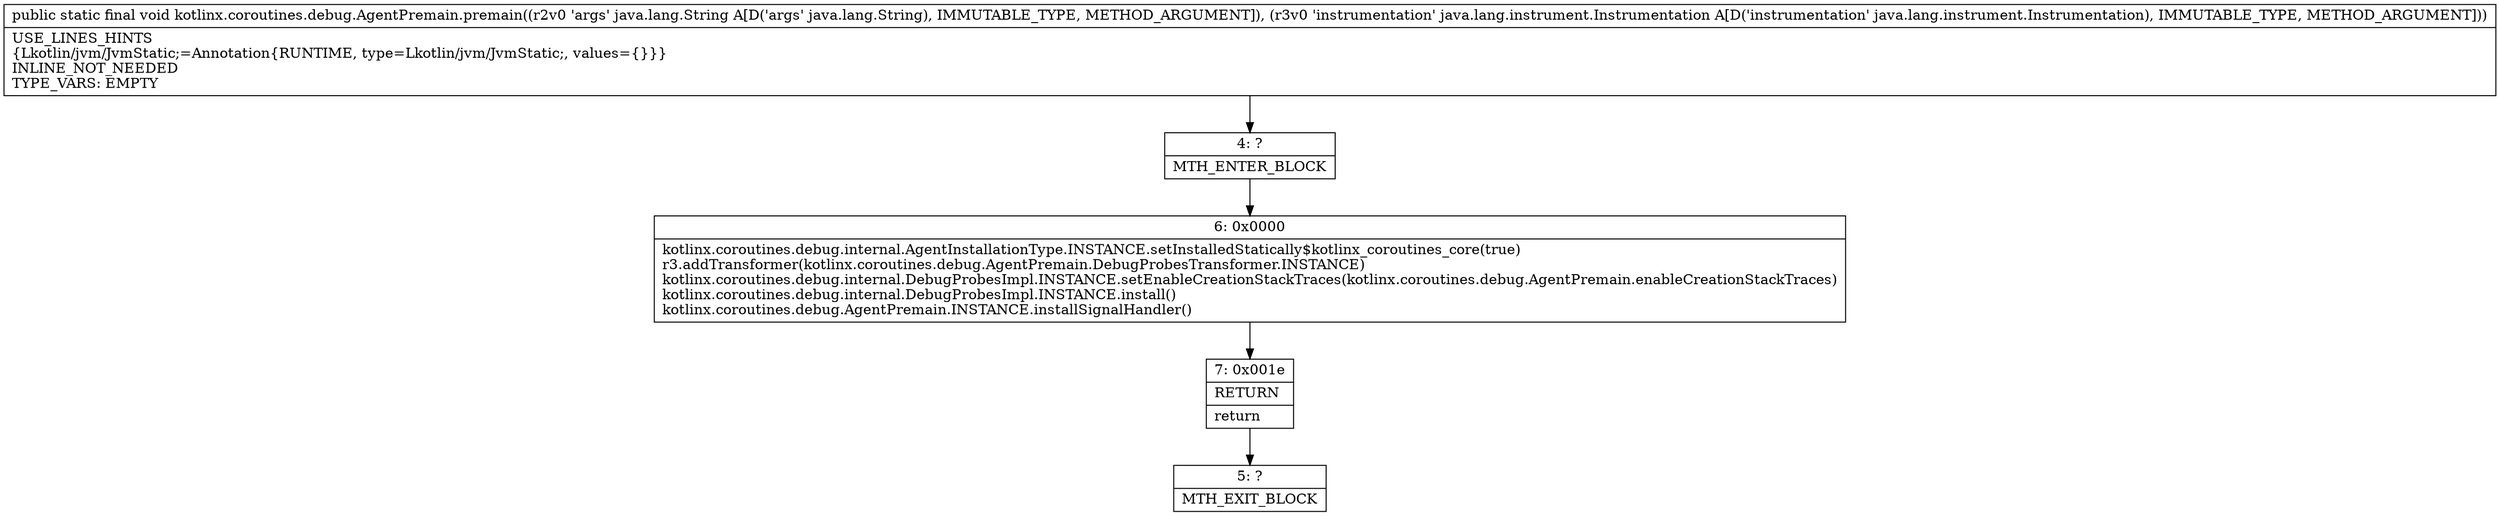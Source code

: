 digraph "CFG forkotlinx.coroutines.debug.AgentPremain.premain(Ljava\/lang\/String;Ljava\/lang\/instrument\/Instrumentation;)V" {
Node_4 [shape=record,label="{4\:\ ?|MTH_ENTER_BLOCK\l}"];
Node_6 [shape=record,label="{6\:\ 0x0000|kotlinx.coroutines.debug.internal.AgentInstallationType.INSTANCE.setInstalledStatically$kotlinx_coroutines_core(true)\lr3.addTransformer(kotlinx.coroutines.debug.AgentPremain.DebugProbesTransformer.INSTANCE)\lkotlinx.coroutines.debug.internal.DebugProbesImpl.INSTANCE.setEnableCreationStackTraces(kotlinx.coroutines.debug.AgentPremain.enableCreationStackTraces)\lkotlinx.coroutines.debug.internal.DebugProbesImpl.INSTANCE.install()\lkotlinx.coroutines.debug.AgentPremain.INSTANCE.installSignalHandler()\l}"];
Node_7 [shape=record,label="{7\:\ 0x001e|RETURN\l|return\l}"];
Node_5 [shape=record,label="{5\:\ ?|MTH_EXIT_BLOCK\l}"];
MethodNode[shape=record,label="{public static final void kotlinx.coroutines.debug.AgentPremain.premain((r2v0 'args' java.lang.String A[D('args' java.lang.String), IMMUTABLE_TYPE, METHOD_ARGUMENT]), (r3v0 'instrumentation' java.lang.instrument.Instrumentation A[D('instrumentation' java.lang.instrument.Instrumentation), IMMUTABLE_TYPE, METHOD_ARGUMENT]))  | USE_LINES_HINTS\l\{Lkotlin\/jvm\/JvmStatic;=Annotation\{RUNTIME, type=Lkotlin\/jvm\/JvmStatic;, values=\{\}\}\}\lINLINE_NOT_NEEDED\lTYPE_VARS: EMPTY\l}"];
MethodNode -> Node_4;Node_4 -> Node_6;
Node_6 -> Node_7;
Node_7 -> Node_5;
}

